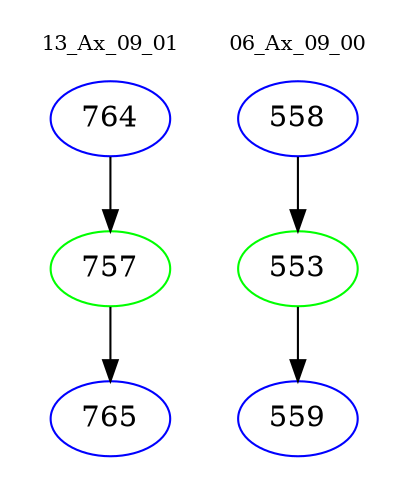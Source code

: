 digraph{
subgraph cluster_0 {
color = white
label = "13_Ax_09_01";
fontsize=10;
T0_764 [label="764", color="blue"]
T0_764 -> T0_757 [color="black"]
T0_757 [label="757", color="green"]
T0_757 -> T0_765 [color="black"]
T0_765 [label="765", color="blue"]
}
subgraph cluster_1 {
color = white
label = "06_Ax_09_00";
fontsize=10;
T1_558 [label="558", color="blue"]
T1_558 -> T1_553 [color="black"]
T1_553 [label="553", color="green"]
T1_553 -> T1_559 [color="black"]
T1_559 [label="559", color="blue"]
}
}
